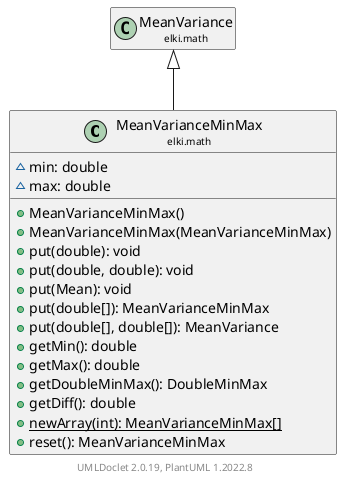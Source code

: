 @startuml
    remove .*\.(Instance|Par|Parameterizer|Factory)$
    set namespaceSeparator none
    hide empty fields
    hide empty methods

    class "<size:14>MeanVarianceMinMax\n<size:10>elki.math" as elki.math.MeanVarianceMinMax [[MeanVarianceMinMax.html]] {
        ~min: double
        ~max: double
        +MeanVarianceMinMax()
        +MeanVarianceMinMax(MeanVarianceMinMax)
        +put(double): void
        +put(double, double): void
        +put(Mean): void
        +put(double[]): MeanVarianceMinMax
        +put(double[], double[]): MeanVariance
        +getMin(): double
        +getMax(): double
        +getDoubleMinMax(): DoubleMinMax
        +getDiff(): double
        {static} +newArray(int): MeanVarianceMinMax[]
        +reset(): MeanVarianceMinMax
    }

    class "<size:14>MeanVariance\n<size:10>elki.math" as elki.math.MeanVariance [[MeanVariance.html]]

    elki.math.MeanVariance <|-- elki.math.MeanVarianceMinMax

    center footer UMLDoclet 2.0.19, PlantUML 1.2022.8
@enduml
